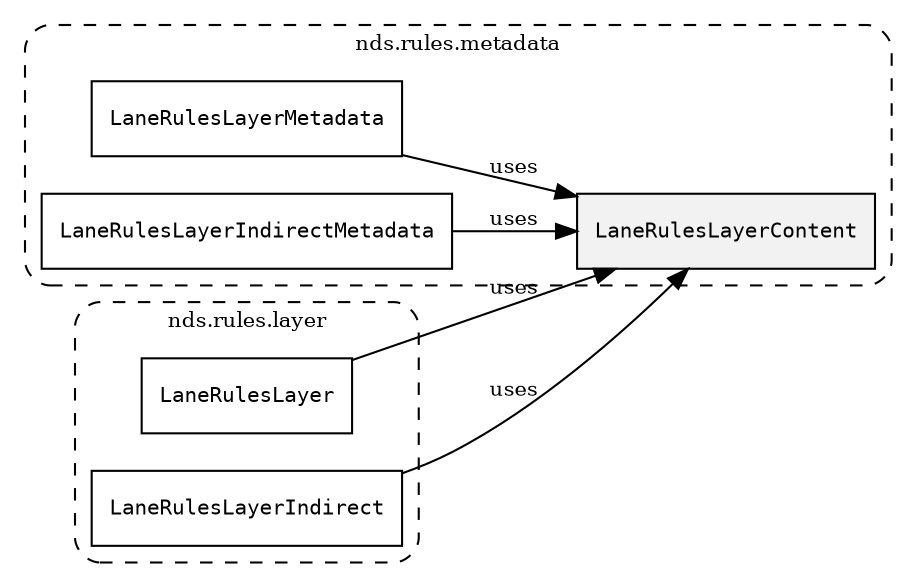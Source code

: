/**
 * This dot file creates symbol collaboration diagram for LaneRulesLayerContent.
 */
digraph ZSERIO
{
    node [shape=box, fontsize=10];
    rankdir="LR";
    fontsize=10;
    tooltip="LaneRulesLayerContent collaboration diagram";

    subgraph "cluster_nds.rules.metadata"
    {
        style="dashed, rounded";
        label="nds.rules.metadata";
        tooltip="Package nds.rules.metadata";
        href="../../../content/packages/nds.rules.metadata.html#Package-nds-rules-metadata";
        target="_parent";

        "LaneRulesLayerContent" [style="filled", fillcolor="#0000000D", target="_parent", label=<<font face="monospace"><table align="center" border="0" cellspacing="0" cellpadding="0"><tr><td href="../../../content/packages/nds.rules.metadata.html#Bitmask-LaneRulesLayerContent" title="Bitmask defined in nds.rules.metadata">LaneRulesLayerContent</td></tr></table></font>>];
        "LaneRulesLayerMetadata" [target="_parent", label=<<font face="monospace"><table align="center" border="0" cellspacing="0" cellpadding="0"><tr><td href="../../../content/packages/nds.rules.metadata.html#Structure-LaneRulesLayerMetadata" title="Structure defined in nds.rules.metadata">LaneRulesLayerMetadata</td></tr></table></font>>];
        "LaneRulesLayerIndirectMetadata" [target="_parent", label=<<font face="monospace"><table align="center" border="0" cellspacing="0" cellpadding="0"><tr><td href="../../../content/packages/nds.rules.metadata.html#Structure-LaneRulesLayerIndirectMetadata" title="Structure defined in nds.rules.metadata">LaneRulesLayerIndirectMetadata</td></tr></table></font>>];
    }

    subgraph "cluster_nds.rules.layer"
    {
        style="dashed, rounded";
        label="nds.rules.layer";
        tooltip="Package nds.rules.layer";
        href="../../../content/packages/nds.rules.layer.html#Package-nds-rules-layer";
        target="_parent";

        "LaneRulesLayer" [target="_parent", label=<<font face="monospace"><table align="center" border="0" cellspacing="0" cellpadding="0"><tr><td href="../../../content/packages/nds.rules.layer.html#Structure-LaneRulesLayer" title="Structure defined in nds.rules.layer">LaneRulesLayer</td></tr></table></font>>];
        "LaneRulesLayerIndirect" [target="_parent", label=<<font face="monospace"><table align="center" border="0" cellspacing="0" cellpadding="0"><tr><td href="../../../content/packages/nds.rules.layer.html#Structure-LaneRulesLayerIndirect" title="Structure defined in nds.rules.layer">LaneRulesLayerIndirect</td></tr></table></font>>];
    }

    "LaneRulesLayer" -> "LaneRulesLayerContent" [label="uses", fontsize=10];
    "LaneRulesLayerIndirect" -> "LaneRulesLayerContent" [label="uses", fontsize=10];
    "LaneRulesLayerMetadata" -> "LaneRulesLayerContent" [label="uses", fontsize=10];
    "LaneRulesLayerIndirectMetadata" -> "LaneRulesLayerContent" [label="uses", fontsize=10];
}

